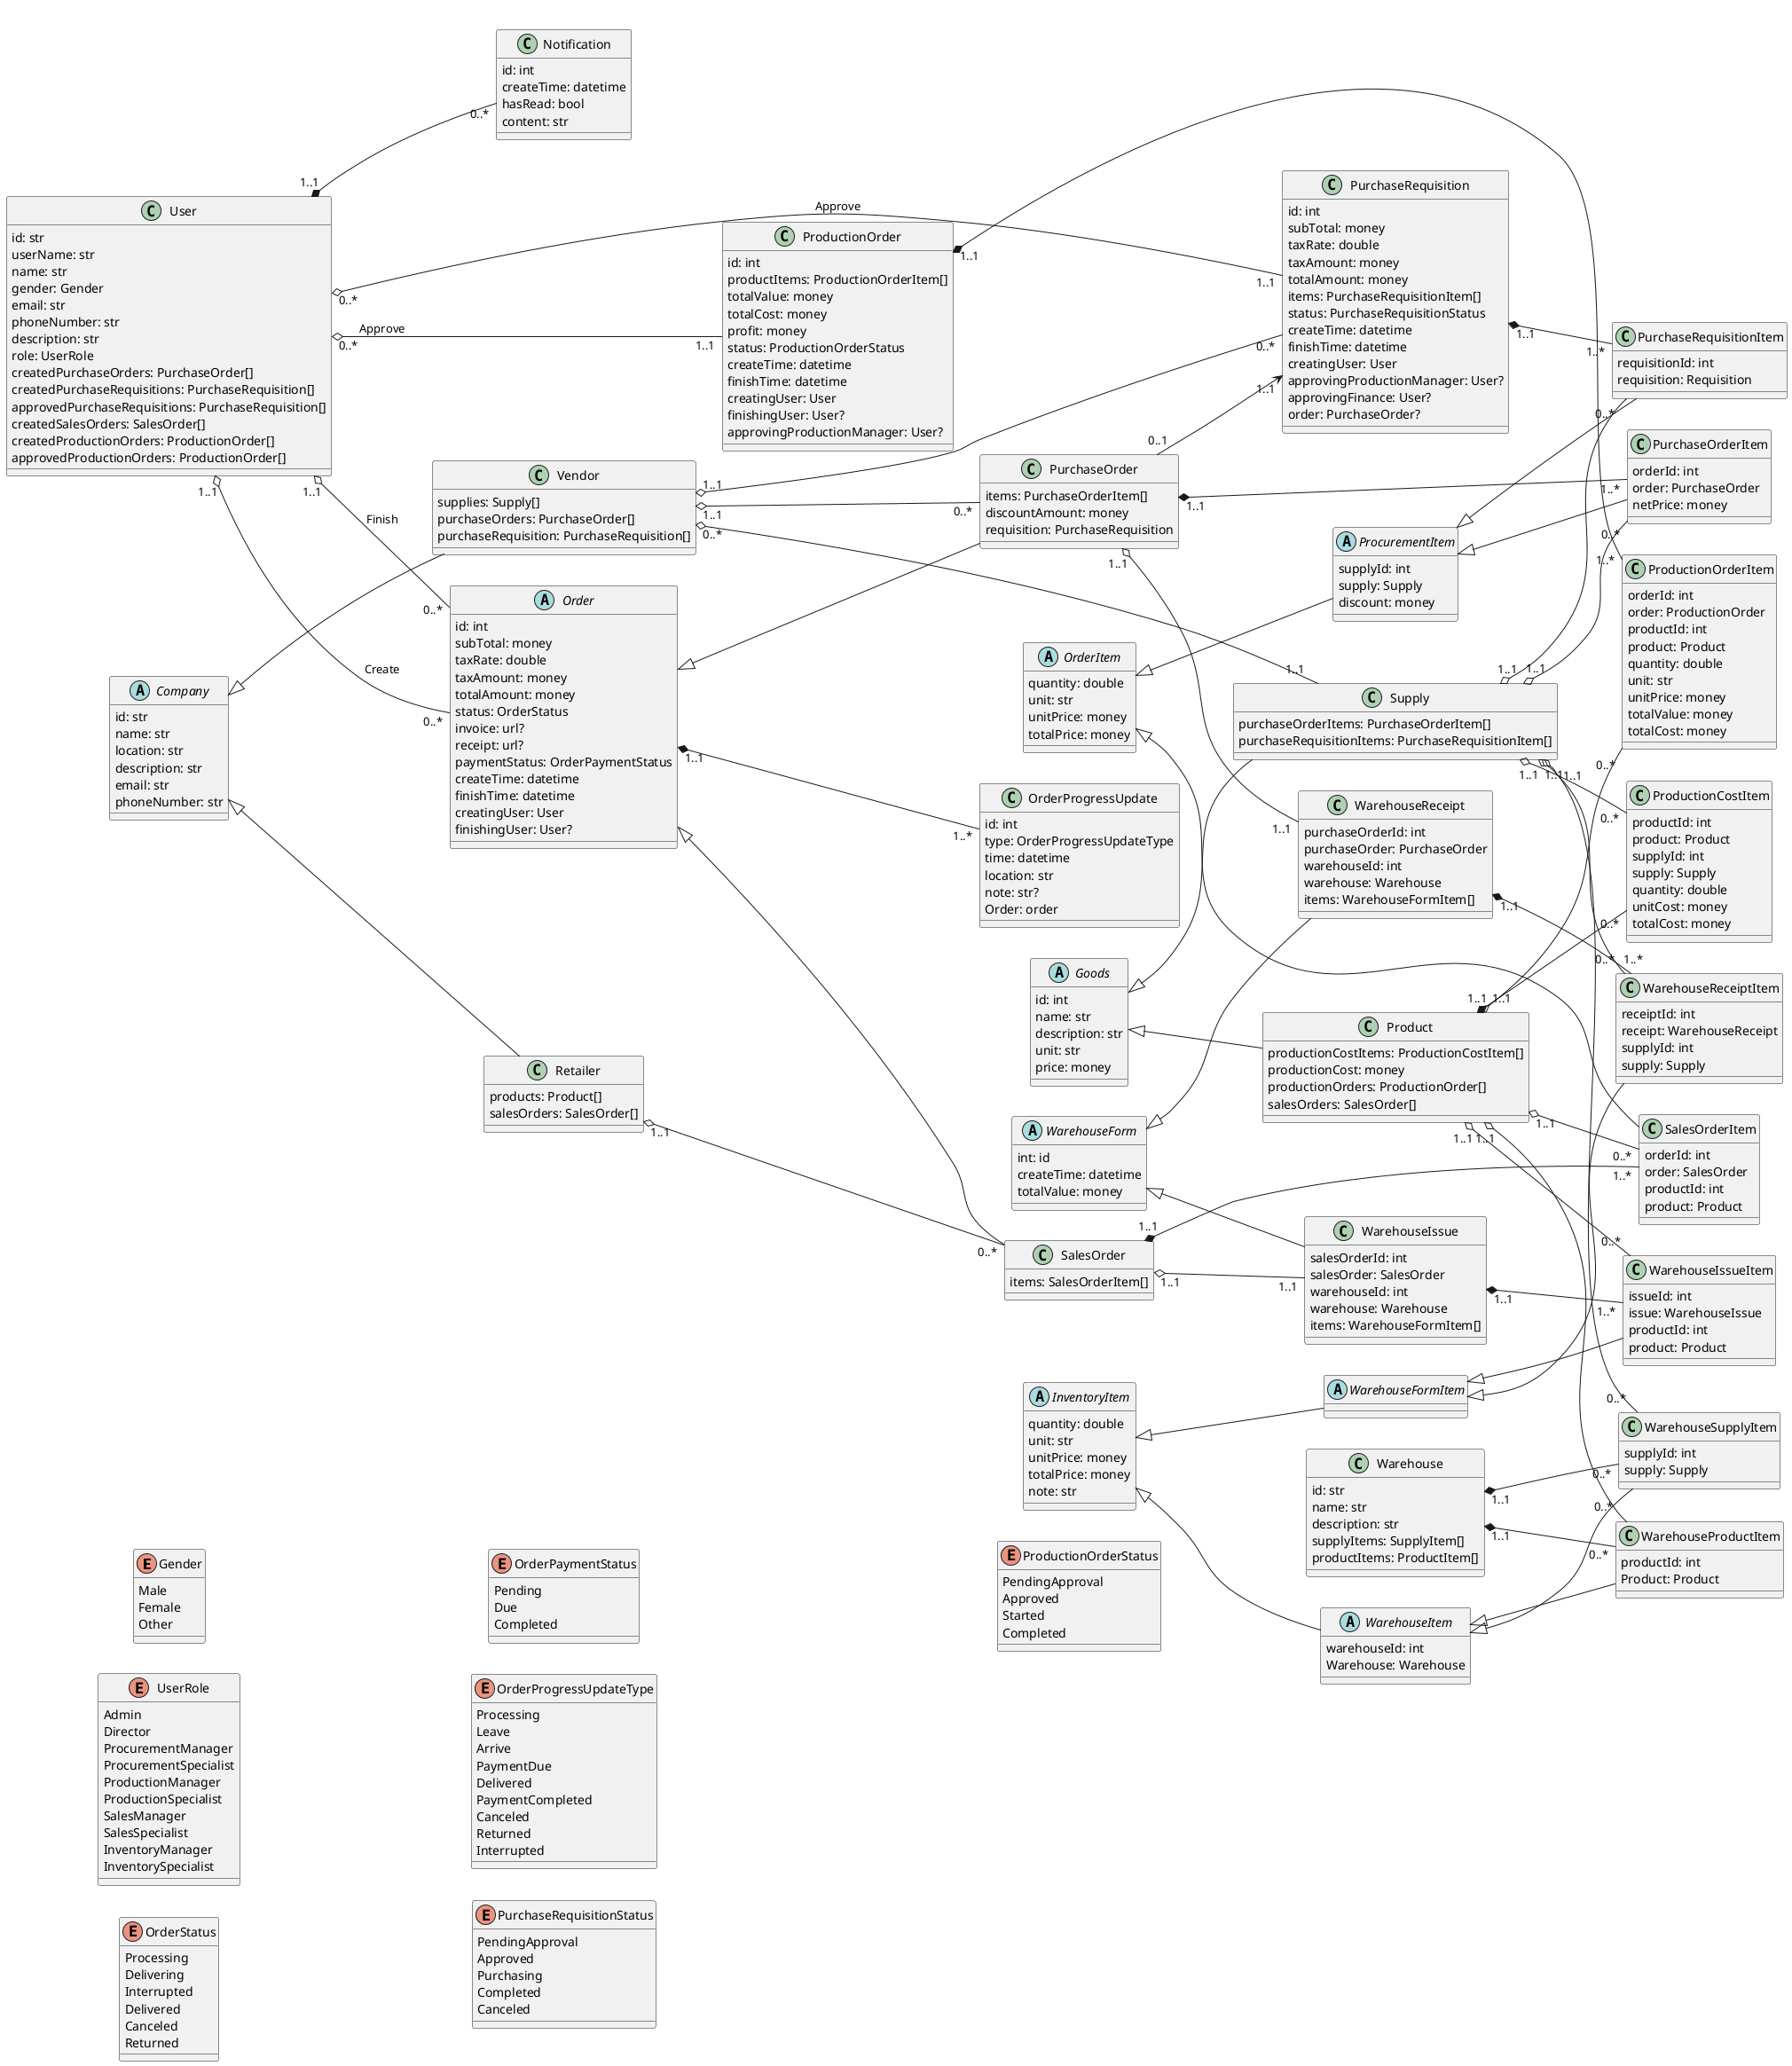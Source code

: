 @startuml classes
left to right direction

enum Gender {
    Male
    Female
    Other
}

enum UserRole {
    Admin
    Director
    ProcurementManager
    ProcurementSpecialist
    ProductionManager
    ProductionSpecialist
    SalesManager
    SalesSpecialist
    InventoryManager
    InventorySpecialist
}

class User {
    id: str
    userName: str
    name: str
    gender: Gender
    email: str
    phoneNumber: str
    description: str
    role: UserRole
    createdPurchaseOrders: PurchaseOrder[]
    createdPurchaseRequisitions: PurchaseRequisition[]
    approvedPurchaseRequisitions: PurchaseRequisition[]
    createdSalesOrders: SalesOrder[]
    createdProductionOrders: ProductionOrder[]
    approvedProductionOrders: ProductionOrder[]
}

class Notification {
    id: int
    createTime: datetime
    hasRead: bool
    content: str
}
User "1..1" *-- "0..*" Notification

abstract Company {
    id: str
    name: str
    location: str
    description: str
    email: str
    phoneNumber: str
}

class Vendor {
    supplies: Supply[]
    purchaseOrders: PurchaseOrder[]
    purchaseRequisition: PurchaseRequisition[]

}
Company <|-- Vendor

class Retailer {
    products: Product[]
    salesOrders: SalesOrder[]
}
Company <|-- Retailer

abstract Goods {
    id: int
    name: str
    description: str
    unit: str
    price: money
}

class Supply {
    purchaseOrderItems: PurchaseOrderItem[]
    purchaseRequisitionItems: PurchaseRequisitionItem[]
}
Goods <|-- Supply
Vendor "0..*" o-- "1..1" Supply


class Product {
    productionCostItems: ProductionCostItem[]
    productionCost: money
    productionOrders: ProductionOrder[]
    salesOrders: SalesOrder[]
}
Goods <|-- Product

class ProductionCostItem {
    productId: int
    product: Product
    supplyId: int
    supply: Supply
    quantity: double
    unitCost: money
    totalCost: money
}
Product "1..1" *-- "0..*" ProductionCostItem
Supply "1..1" o-- "0..*" ProductionCostItem

enum OrderStatus {
    Processing
    Delivering
    Interrupted
    Delivered
    Canceled
    Returned
}

enum OrderPaymentStatus {
    Pending
    Due
    Completed
}

abstract Order {
    id: int
    subTotal: money
    taxRate: double
    taxAmount: money
    totalAmount: money
    status: OrderStatus
    invoice: url?
    receipt: url?
    paymentStatus: OrderPaymentStatus
    createTime: datetime
    finishTime: datetime
    creatingUser: User
    finishingUser: User?
}
User "1..1" o-- "0..*" Order : Create
User "1..1" o-- "0..*" Order : Finish

abstract OrderItem {
    quantity: double
    unit: str
    unitPrice: money
    totalPrice: money
}

enum OrderProgressUpdateType {
    Processing
    Leave
    Arrive
    PaymentDue
    Delivered
    PaymentCompleted
    Canceled
    Returned
    Interrupted
}

class OrderProgressUpdate {
    id: int
    type: OrderProgressUpdateType
    time: datetime
    location: str
    note: str?
    Order: order
}
Order "1..1" *-- "1..*" OrderProgressUpdate

abstract ProcurementItem {
    supplyId: int
    supply: Supply
    discount: money
}
OrderItem <|-- ProcurementItem

enum PurchaseRequisitionStatus {
    PendingApproval
    Approved
    Purchasing
    Completed
    Canceled
}

class PurchaseRequisition {
    id: int
    subTotal: money
    taxRate: double
    taxAmount: money
    totalAmount: money
    items: PurchaseRequisitionItem[]
    status: PurchaseRequisitionStatus
    createTime: datetime
    finishTime: datetime
    creatingUser: User
    approvingProductionManager: User?
    approvingFinance: User?
    order: PurchaseOrder?
}
Vendor "1..1" o-- "0..*" PurchaseRequisition
User "0..*" o-- "1..1" PurchaseRequisition : Approve

class PurchaseRequisitionItem {
    requisitionId: int
    requisition: Requisition
}
ProcurementItem <|-- PurchaseRequisitionItem
PurchaseRequisition "1..1" *-- "1..*" PurchaseRequisitionItem
Supply "1..1" o-- "0..*" PurchaseRequisitionItem

class PurchaseOrder {
    items: PurchaseOrderItem[]
    discountAmount: money
    requisition: PurchaseRequisition
}
Order <|-- PurchaseOrder
Vendor "1..1" o-- "0..*" PurchaseOrder
PurchaseOrder "0..1" --> "1..1" PurchaseRequisition

class PurchaseOrderItem {
    orderId: int
    order: PurchaseOrder
    netPrice: money
}
ProcurementItem <|-- PurchaseOrderItem
PurchaseOrder "1..1" *-- "1..*" PurchaseOrderItem
Supply "1..1" o-- "0..*" PurchaseOrderItem

class SalesOrder {
    items: SalesOrderItem[]
}
Order <|-- SalesOrder
Retailer "1..1" o-- "0..*" SalesOrder

class SalesOrderItem {
    orderId: int
    order: SalesOrder
    productId: int
    product: Product
}
OrderItem <|-- SalesOrderItem
SalesOrder "1..1" *-- "1..*" SalesOrderItem
Product "1..1" o-- "0..*" SalesOrderItem

enum ProductionOrderStatus {
    PendingApproval
    Approved
    Started
    Completed
}

class ProductionOrder {
    id: int
    productItems: ProductionOrderItem[]
    totalValue: money
    totalCost: money
    profit: money
    status: ProductionOrderStatus
    createTime: datetime
    finishTime: datetime
    creatingUser: User
    finishingUser: User?
    approvingProductionManager: User?
}
User "0..*" o-- "1..1" ProductionOrder : Approve

class ProductionOrderItem {
    orderId: int
    order: ProductionOrder
    productId: int
    product: Product
    quantity: double
    unit: str
    unitPrice: money
    totalValue: money
    totalCost: money
}
ProductionOrder "1..1" *-- "1..*" ProductionOrderItem
Product "1..1" o-- "0..*" ProductionOrderItem

abstract InventoryItem {
    quantity: double
    unit: str
    unitPrice: money
    totalPrice: money
    note: str
}

class Warehouse {
    id: str
    name: str
    description: str
    supplyItems: SupplyItem[]
    productItems: ProductItem[]
}

abstract WarehouseItem {
    warehouseId: int
    Warehouse: Warehouse
}
InventoryItem <|-- WarehouseItem

class WarehouseSupplyItem {
    supplyId: int
    supply: Supply
}
WarehouseItem <|-- WarehouseSupplyItem
Warehouse "1..1" *-- "0..*" WarehouseSupplyItem
Supply "1..1" o-- "0..*" WarehouseSupplyItem

class WarehouseProductItem {
    productId: int
    Product: Product
}
WarehouseItem <|-- WarehouseProductItem
Warehouse "1..1" *-- "0..*" WarehouseProductItem
Product "1..1" o-- "0..*" WarehouseProductItem

abstract WarehouseForm {
    int: id
    createTime: datetime
    totalValue: money
}

abstract WarehouseFormItem
InventoryItem <|-- WarehouseFormItem

class WarehouseIssue {
    salesOrderId: int
    salesOrder: SalesOrder
    warehouseId: int
    warehouse: Warehouse
    items: WarehouseFormItem[]
}
WarehouseForm <|-- WarehouseIssue
SalesOrder "1..1" o-- "1..1" WarehouseIssue

class WarehouseIssueItem {
    issueId: int
    issue: WarehouseIssue
    productId: int
    product: Product
}
WarehouseFormItem <|-- WarehouseIssueItem
WarehouseIssue "1..1" *-- "1..*" WarehouseIssueItem
Product "1..1" o-- "0..*" WarehouseIssueItem

class WarehouseReceipt {
    purchaseOrderId: int
    purchaseOrder: PurchaseOrder
    warehouseId: int
    warehouse: Warehouse
    items: WarehouseFormItem[]
}
WarehouseForm <|-- WarehouseReceipt
PurchaseOrder "1..1" o-- "1..1" WarehouseReceipt

class WarehouseReceiptItem {
    receiptId: int
    receipt: WarehouseReceipt
    supplyId: int
    supply: Supply
}
WarehouseFormItem <|-- WarehouseReceiptItem
WarehouseReceipt "1..1" *-- "1..*" WarehouseReceiptItem
Supply "1..1" o-- "0..*" WarehouseReceiptItem
@enduml